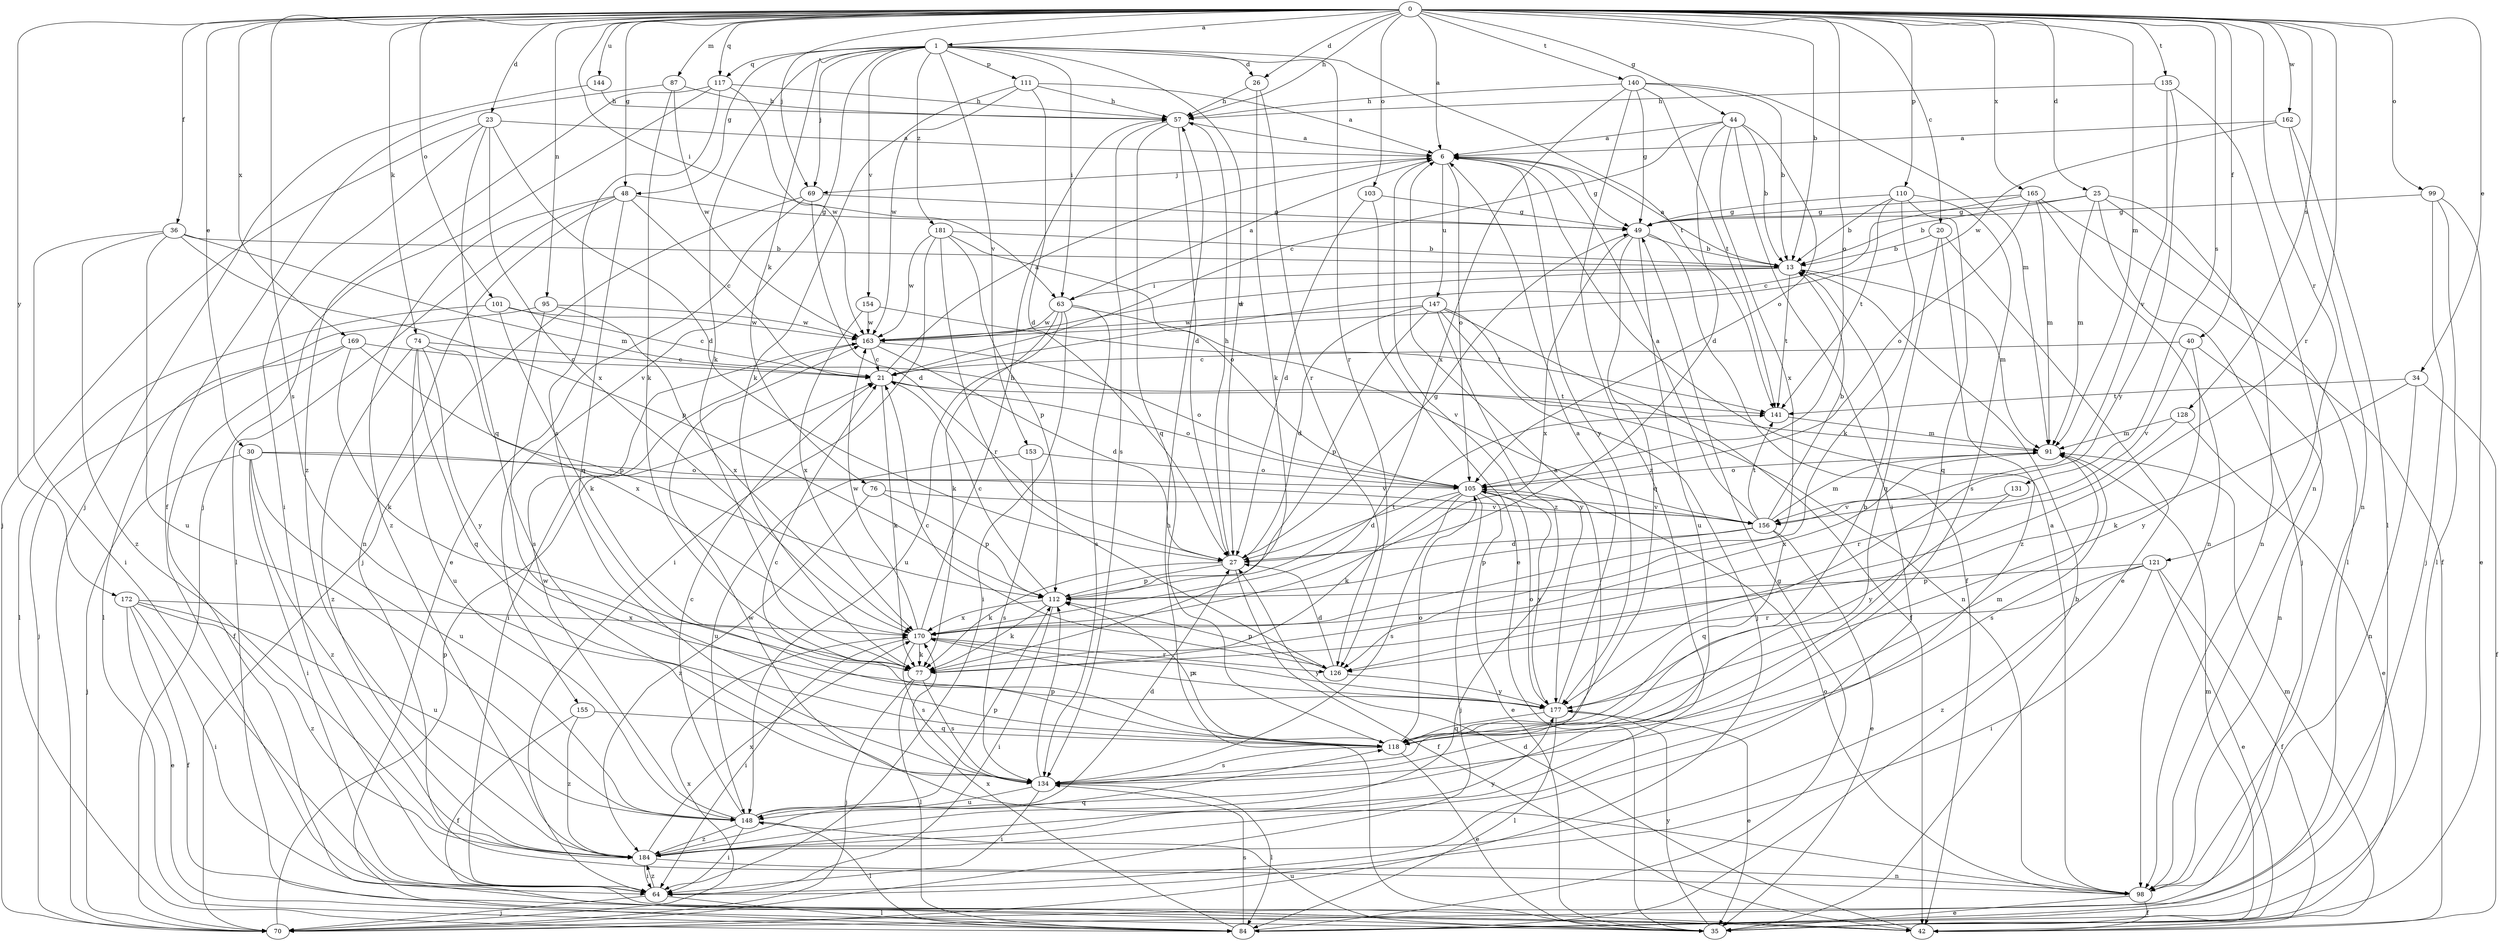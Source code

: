 strict digraph  {
0;
1;
6;
13;
20;
21;
23;
25;
26;
27;
30;
34;
35;
36;
40;
42;
44;
48;
49;
57;
63;
64;
69;
70;
74;
76;
77;
84;
87;
91;
95;
98;
99;
101;
103;
105;
110;
111;
112;
117;
118;
121;
126;
128;
131;
134;
135;
140;
141;
144;
147;
148;
153;
154;
155;
156;
162;
163;
165;
169;
170;
172;
177;
181;
184;
0 -> 1  [label=a];
0 -> 6  [label=a];
0 -> 13  [label=b];
0 -> 20  [label=c];
0 -> 23  [label=d];
0 -> 25  [label=d];
0 -> 26  [label=d];
0 -> 30  [label=e];
0 -> 34  [label=e];
0 -> 36  [label=f];
0 -> 40  [label=f];
0 -> 44  [label=g];
0 -> 48  [label=g];
0 -> 57  [label=h];
0 -> 63  [label=i];
0 -> 69  [label=j];
0 -> 74  [label=k];
0 -> 87  [label=m];
0 -> 91  [label=m];
0 -> 95  [label=n];
0 -> 99  [label=o];
0 -> 101  [label=o];
0 -> 103  [label=o];
0 -> 105  [label=o];
0 -> 110  [label=p];
0 -> 117  [label=q];
0 -> 121  [label=r];
0 -> 126  [label=r];
0 -> 128  [label=s];
0 -> 131  [label=s];
0 -> 134  [label=s];
0 -> 135  [label=t];
0 -> 140  [label=t];
0 -> 144  [label=u];
0 -> 162  [label=w];
0 -> 165  [label=x];
0 -> 169  [label=x];
0 -> 172  [label=y];
1 -> 26  [label=d];
1 -> 27  [label=d];
1 -> 48  [label=g];
1 -> 63  [label=i];
1 -> 69  [label=j];
1 -> 76  [label=k];
1 -> 77  [label=k];
1 -> 111  [label=p];
1 -> 117  [label=q];
1 -> 126  [label=r];
1 -> 141  [label=t];
1 -> 153  [label=v];
1 -> 154  [label=v];
1 -> 155  [label=v];
1 -> 181  [label=z];
6 -> 49  [label=g];
6 -> 69  [label=j];
6 -> 105  [label=o];
6 -> 147  [label=u];
6 -> 177  [label=y];
6 -> 184  [label=z];
13 -> 6  [label=a];
13 -> 63  [label=i];
13 -> 91  [label=m];
13 -> 141  [label=t];
13 -> 163  [label=w];
20 -> 13  [label=b];
20 -> 35  [label=e];
20 -> 118  [label=q];
20 -> 184  [label=z];
21 -> 6  [label=a];
21 -> 77  [label=k];
21 -> 105  [label=o];
21 -> 141  [label=t];
23 -> 6  [label=a];
23 -> 27  [label=d];
23 -> 64  [label=i];
23 -> 70  [label=j];
23 -> 118  [label=q];
23 -> 170  [label=x];
25 -> 13  [label=b];
25 -> 49  [label=g];
25 -> 70  [label=j];
25 -> 84  [label=l];
25 -> 91  [label=m];
25 -> 98  [label=n];
26 -> 57  [label=h];
26 -> 77  [label=k];
26 -> 126  [label=r];
27 -> 42  [label=f];
27 -> 49  [label=g];
27 -> 57  [label=h];
27 -> 77  [label=k];
27 -> 112  [label=p];
30 -> 64  [label=i];
30 -> 70  [label=j];
30 -> 105  [label=o];
30 -> 148  [label=u];
30 -> 156  [label=v];
30 -> 184  [label=z];
34 -> 42  [label=f];
34 -> 77  [label=k];
34 -> 98  [label=n];
34 -> 141  [label=t];
35 -> 57  [label=h];
35 -> 91  [label=m];
35 -> 148  [label=u];
35 -> 177  [label=y];
36 -> 13  [label=b];
36 -> 64  [label=i];
36 -> 91  [label=m];
36 -> 112  [label=p];
36 -> 148  [label=u];
36 -> 184  [label=z];
40 -> 21  [label=c];
40 -> 98  [label=n];
40 -> 156  [label=v];
40 -> 177  [label=y];
42 -> 27  [label=d];
42 -> 91  [label=m];
44 -> 6  [label=a];
44 -> 13  [label=b];
44 -> 21  [label=c];
44 -> 27  [label=d];
44 -> 64  [label=i];
44 -> 105  [label=o];
44 -> 170  [label=x];
48 -> 21  [label=c];
48 -> 49  [label=g];
48 -> 84  [label=l];
48 -> 98  [label=n];
48 -> 118  [label=q];
48 -> 184  [label=z];
49 -> 13  [label=b];
49 -> 42  [label=f];
49 -> 118  [label=q];
49 -> 148  [label=u];
49 -> 170  [label=x];
57 -> 6  [label=a];
57 -> 27  [label=d];
57 -> 118  [label=q];
57 -> 134  [label=s];
63 -> 6  [label=a];
63 -> 64  [label=i];
63 -> 77  [label=k];
63 -> 134  [label=s];
63 -> 148  [label=u];
63 -> 156  [label=v];
63 -> 163  [label=w];
64 -> 70  [label=j];
64 -> 84  [label=l];
64 -> 184  [label=z];
69 -> 27  [label=d];
69 -> 35  [label=e];
69 -> 49  [label=g];
69 -> 70  [label=j];
70 -> 170  [label=x];
70 -> 21  [label=p];
74 -> 21  [label=c];
74 -> 118  [label=q];
74 -> 148  [label=u];
74 -> 170  [label=x];
74 -> 177  [label=y];
74 -> 184  [label=z];
76 -> 112  [label=p];
76 -> 156  [label=v];
76 -> 184  [label=z];
77 -> 70  [label=j];
77 -> 84  [label=l];
77 -> 134  [label=s];
84 -> 13  [label=b];
84 -> 49  [label=g];
84 -> 134  [label=s];
84 -> 170  [label=x];
87 -> 42  [label=f];
87 -> 57  [label=h];
87 -> 77  [label=k];
87 -> 163  [label=w];
91 -> 105  [label=o];
91 -> 134  [label=s];
91 -> 170  [label=x];
95 -> 84  [label=l];
95 -> 134  [label=s];
95 -> 163  [label=w];
95 -> 170  [label=x];
98 -> 6  [label=a];
98 -> 35  [label=e];
98 -> 42  [label=f];
98 -> 105  [label=o];
98 -> 163  [label=w];
99 -> 35  [label=e];
99 -> 49  [label=g];
99 -> 70  [label=j];
99 -> 84  [label=l];
101 -> 21  [label=c];
101 -> 77  [label=k];
101 -> 84  [label=l];
101 -> 163  [label=w];
103 -> 27  [label=d];
103 -> 35  [label=e];
103 -> 49  [label=g];
105 -> 27  [label=d];
105 -> 35  [label=e];
105 -> 70  [label=j];
105 -> 77  [label=k];
105 -> 134  [label=s];
105 -> 156  [label=v];
105 -> 177  [label=y];
110 -> 13  [label=b];
110 -> 49  [label=g];
110 -> 77  [label=k];
110 -> 118  [label=q];
110 -> 134  [label=s];
110 -> 141  [label=t];
111 -> 6  [label=a];
111 -> 27  [label=d];
111 -> 57  [label=h];
111 -> 77  [label=k];
111 -> 163  [label=w];
112 -> 21  [label=c];
112 -> 64  [label=i];
112 -> 77  [label=k];
112 -> 141  [label=t];
112 -> 170  [label=x];
117 -> 57  [label=h];
117 -> 70  [label=j];
117 -> 134  [label=s];
117 -> 163  [label=w];
117 -> 184  [label=z];
118 -> 13  [label=b];
118 -> 21  [label=c];
118 -> 35  [label=e];
118 -> 91  [label=m];
118 -> 105  [label=o];
118 -> 112  [label=p];
118 -> 134  [label=s];
121 -> 35  [label=e];
121 -> 42  [label=f];
121 -> 64  [label=i];
121 -> 112  [label=p];
121 -> 126  [label=r];
121 -> 184  [label=z];
126 -> 21  [label=c];
126 -> 27  [label=d];
126 -> 112  [label=p];
126 -> 177  [label=y];
128 -> 35  [label=e];
128 -> 91  [label=m];
128 -> 126  [label=r];
131 -> 156  [label=v];
131 -> 177  [label=y];
134 -> 6  [label=a];
134 -> 64  [label=i];
134 -> 84  [label=l];
134 -> 112  [label=p];
134 -> 148  [label=u];
135 -> 57  [label=h];
135 -> 98  [label=n];
135 -> 156  [label=v];
135 -> 177  [label=y];
140 -> 13  [label=b];
140 -> 49  [label=g];
140 -> 57  [label=h];
140 -> 91  [label=m];
140 -> 141  [label=t];
140 -> 170  [label=x];
140 -> 184  [label=z];
141 -> 91  [label=m];
144 -> 57  [label=h];
144 -> 70  [label=j];
147 -> 27  [label=d];
147 -> 42  [label=f];
147 -> 70  [label=j];
147 -> 98  [label=n];
147 -> 163  [label=w];
147 -> 177  [label=y];
147 -> 112  [label=p];
148 -> 21  [label=c];
148 -> 27  [label=d];
148 -> 64  [label=i];
148 -> 84  [label=l];
148 -> 112  [label=p];
148 -> 163  [label=w];
148 -> 184  [label=z];
153 -> 105  [label=o];
153 -> 134  [label=s];
153 -> 148  [label=u];
154 -> 141  [label=t];
154 -> 163  [label=w];
154 -> 170  [label=x];
155 -> 42  [label=f];
155 -> 118  [label=q];
155 -> 184  [label=z];
156 -> 6  [label=a];
156 -> 13  [label=b];
156 -> 27  [label=d];
156 -> 35  [label=e];
156 -> 91  [label=m];
156 -> 112  [label=p];
156 -> 118  [label=q];
156 -> 141  [label=t];
162 -> 6  [label=a];
162 -> 84  [label=l];
162 -> 98  [label=n];
162 -> 163  [label=w];
163 -> 21  [label=c];
163 -> 27  [label=d];
163 -> 64  [label=i];
163 -> 105  [label=o];
165 -> 21  [label=c];
165 -> 42  [label=f];
165 -> 49  [label=g];
165 -> 91  [label=m];
165 -> 98  [label=n];
165 -> 105  [label=o];
169 -> 21  [label=c];
169 -> 42  [label=f];
169 -> 70  [label=j];
169 -> 77  [label=k];
169 -> 112  [label=p];
170 -> 57  [label=h];
170 -> 64  [label=i];
170 -> 77  [label=k];
170 -> 126  [label=r];
170 -> 134  [label=s];
170 -> 163  [label=w];
170 -> 177  [label=y];
172 -> 35  [label=e];
172 -> 42  [label=f];
172 -> 64  [label=i];
172 -> 148  [label=u];
172 -> 170  [label=x];
172 -> 184  [label=z];
177 -> 6  [label=a];
177 -> 35  [label=e];
177 -> 84  [label=l];
177 -> 105  [label=o];
177 -> 118  [label=q];
177 -> 170  [label=x];
181 -> 13  [label=b];
181 -> 64  [label=i];
181 -> 105  [label=o];
181 -> 112  [label=p];
181 -> 126  [label=r];
181 -> 163  [label=w];
184 -> 64  [label=i];
184 -> 98  [label=n];
184 -> 118  [label=q];
184 -> 170  [label=x];
184 -> 177  [label=y];
}
